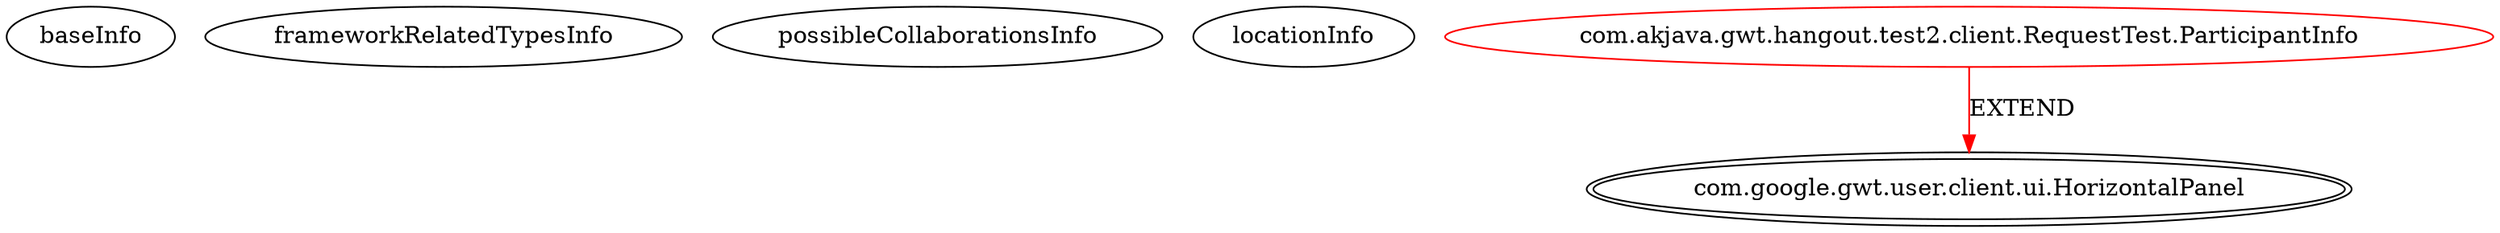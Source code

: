 digraph {
baseInfo[graphId=547,category="extension_graph",isAnonymous=false,possibleRelation=false]
frameworkRelatedTypesInfo[0="com.google.gwt.user.client.ui.HorizontalPanel"]
possibleCollaborationsInfo[]
locationInfo[projectName="akjava-GWT-Hangouts",filePath="/akjava-GWT-Hangouts/GWT-Hangouts-master/apps/hangout-test/src/com/akjava/gwt/hangout/test2/client/RequestTest.java",contextSignature="ParticipantInfo",graphId="547"]
0[label="com.akjava.gwt.hangout.test2.client.RequestTest.ParticipantInfo",vertexType="ROOT_CLIENT_CLASS_DECLARATION",isFrameworkType=false,color=red]
1[label="com.google.gwt.user.client.ui.HorizontalPanel",vertexType="FRAMEWORK_CLASS_TYPE",isFrameworkType=true,peripheries=2]
0->1[label="EXTEND",color=red]
}
